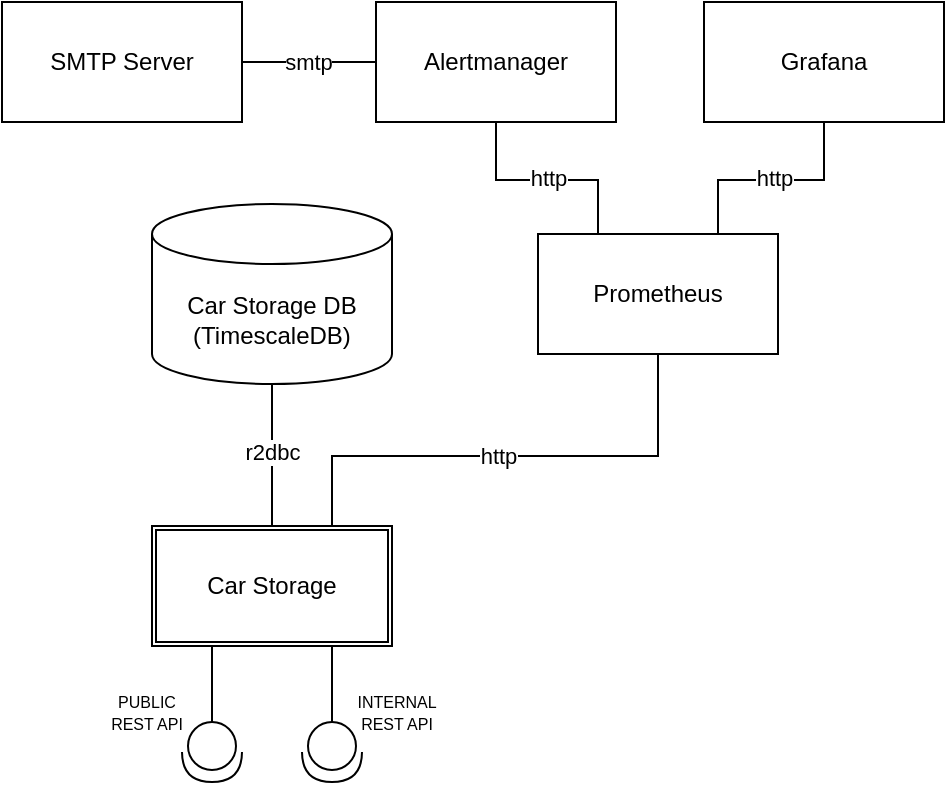 <mxfile version="18.0.8" type="device"><diagram id="q4MyYRtbNlvQKskmFSps" name="Page-1"><mxGraphModel dx="686" dy="459" grid="0" gridSize="10" guides="1" tooltips="1" connect="1" arrows="1" fold="1" page="0" pageScale="1" pageWidth="827" pageHeight="1169" math="0" shadow="0"><root><mxCell id="0"/><mxCell id="1" parent="0"/><mxCell id="O1g8SDWtbVqmOm_J9jOW-2" value="" style="rounded=0;whiteSpace=wrap;html=1;" parent="1" vertex="1"><mxGeometry x="473" y="505" width="120" height="60" as="geometry"/></mxCell><mxCell id="O1g8SDWtbVqmOm_J9jOW-5" value="Car Storage DB&lt;br&gt;(TimescaleDB)" style="shape=cylinder3;whiteSpace=wrap;html=1;boundedLbl=1;backgroundOutline=1;size=15;" parent="1" vertex="1"><mxGeometry x="473" y="344" width="120" height="90" as="geometry"/></mxCell><mxCell id="O1g8SDWtbVqmOm_J9jOW-19" value="r2dbc" style="endArrow=none;html=1;rounded=0;exitX=0.5;exitY=1;exitDx=0;exitDy=0;exitPerimeter=0;entryX=0.5;entryY=0;entryDx=0;entryDy=0;" parent="1" source="O1g8SDWtbVqmOm_J9jOW-5" target="O1g8SDWtbVqmOm_J9jOW-2" edge="1"><mxGeometry x="-0.039" width="50" height="50" relative="1" as="geometry"><mxPoint x="558" y="382" as="sourcePoint"/><mxPoint x="536" y="495" as="targetPoint"/><mxPoint as="offset"/></mxGeometry></mxCell><mxCell id="O1g8SDWtbVqmOm_J9jOW-32" value="" style="shape=providedRequiredInterface;html=1;verticalLabelPosition=bottom;sketch=0;rotation=90;" parent="1" vertex="1"><mxGeometry x="548" y="603" width="30" height="30" as="geometry"/></mxCell><mxCell id="O1g8SDWtbVqmOm_J9jOW-33" value="" style="endArrow=none;html=1;rounded=0;entryX=0.75;entryY=1;entryDx=0;entryDy=0;exitX=0;exitY=0.5;exitDx=0;exitDy=0;exitPerimeter=0;" parent="1" source="O1g8SDWtbVqmOm_J9jOW-32" target="O1g8SDWtbVqmOm_J9jOW-2" edge="1"><mxGeometry width="50" height="50" relative="1" as="geometry"><mxPoint x="273" y="583" as="sourcePoint"/><mxPoint x="323" y="533" as="targetPoint"/></mxGeometry></mxCell><mxCell id="WtUeVT13uy6ywn3MEOam-23" value="Car Storage" style="rounded=0;whiteSpace=wrap;html=1;" parent="1" vertex="1"><mxGeometry x="475" y="507" width="116" height="56" as="geometry"/></mxCell><mxCell id="WtUeVT13uy6ywn3MEOam-31" value="" style="shape=providedRequiredInterface;html=1;verticalLabelPosition=bottom;sketch=0;rotation=90;" parent="1" vertex="1"><mxGeometry x="488" y="603" width="30" height="30" as="geometry"/></mxCell><mxCell id="WtUeVT13uy6ywn3MEOam-32" value="" style="endArrow=none;html=1;rounded=0;entryX=0.25;entryY=1;entryDx=0;entryDy=0;exitX=0;exitY=0.5;exitDx=0;exitDy=0;exitPerimeter=0;" parent="1" source="WtUeVT13uy6ywn3MEOam-31" target="O1g8SDWtbVqmOm_J9jOW-2" edge="1"><mxGeometry width="50" height="50" relative="1" as="geometry"><mxPoint x="503" y="605" as="sourcePoint"/><mxPoint x="508" y="570" as="targetPoint"/></mxGeometry></mxCell><mxCell id="WtUeVT13uy6ywn3MEOam-33" value="&lt;font style=&quot;font-size: 8px&quot;&gt;PUBLIC REST API&lt;/font&gt;" style="text;html=1;strokeColor=none;fillColor=none;align=center;verticalAlign=middle;whiteSpace=wrap;rounded=0;fontSize=9;" parent="1" vertex="1"><mxGeometry x="447" y="588" width="47" height="20" as="geometry"/></mxCell><mxCell id="brAGXUasdmNVouh6nTcf-1" value="&lt;font style=&quot;font-size: 8px&quot;&gt;INTERNAL REST API&lt;/font&gt;" style="text;html=1;strokeColor=none;fillColor=none;align=center;verticalAlign=middle;whiteSpace=wrap;rounded=0;fontSize=9;" parent="1" vertex="1"><mxGeometry x="572" y="588" width="47" height="20" as="geometry"/></mxCell><mxCell id="9nYIMcfkcHs2RgF7viz1-1" value="Prometheus" style="rounded=0;whiteSpace=wrap;html=1;" vertex="1" parent="1"><mxGeometry x="666" y="359" width="120" height="60" as="geometry"/></mxCell><mxCell id="9nYIMcfkcHs2RgF7viz1-2" value="SMTP Server" style="rounded=0;whiteSpace=wrap;html=1;" vertex="1" parent="1"><mxGeometry x="398" y="243" width="120" height="60" as="geometry"/></mxCell><mxCell id="9nYIMcfkcHs2RgF7viz1-3" value="Alertmanager" style="rounded=0;whiteSpace=wrap;html=1;" vertex="1" parent="1"><mxGeometry x="585" y="243" width="120" height="60" as="geometry"/></mxCell><mxCell id="9nYIMcfkcHs2RgF7viz1-4" value="" style="endArrow=none;html=1;rounded=0;entryX=0.5;entryY=1;entryDx=0;entryDy=0;exitX=0.75;exitY=0;exitDx=0;exitDy=0;" edge="1" parent="1" source="O1g8SDWtbVqmOm_J9jOW-2" target="9nYIMcfkcHs2RgF7viz1-1"><mxGeometry width="50" height="50" relative="1" as="geometry"><mxPoint x="344" y="505" as="sourcePoint"/><mxPoint x="303" y="332" as="targetPoint"/><Array as="points"><mxPoint x="563" y="470"/><mxPoint x="726" y="470"/></Array></mxGeometry></mxCell><mxCell id="9nYIMcfkcHs2RgF7viz1-5" value="http" style="edgeLabel;html=1;align=center;verticalAlign=middle;resizable=0;points=[];" vertex="1" connectable="0" parent="9nYIMcfkcHs2RgF7viz1-4"><mxGeometry x="-0.188" y="-1" relative="1" as="geometry"><mxPoint x="17" y="-1" as="offset"/></mxGeometry></mxCell><mxCell id="9nYIMcfkcHs2RgF7viz1-6" value="" style="endArrow=none;html=1;rounded=0;entryX=0.5;entryY=1;entryDx=0;entryDy=0;exitX=0.25;exitY=0;exitDx=0;exitDy=0;" edge="1" parent="1" source="9nYIMcfkcHs2RgF7viz1-1" target="9nYIMcfkcHs2RgF7viz1-3"><mxGeometry width="50" height="50" relative="1" as="geometry"><mxPoint x="700" y="357" as="sourcePoint"/><mxPoint x="376" y="464" as="targetPoint"/><Array as="points"><mxPoint x="696" y="332"/><mxPoint x="645" y="332"/></Array></mxGeometry></mxCell><mxCell id="9nYIMcfkcHs2RgF7viz1-7" value="http" style="edgeLabel;html=1;align=center;verticalAlign=middle;resizable=0;points=[];" vertex="1" connectable="0" parent="9nYIMcfkcHs2RgF7viz1-6"><mxGeometry x="-0.188" y="-1" relative="1" as="geometry"><mxPoint x="-9" as="offset"/></mxGeometry></mxCell><mxCell id="9nYIMcfkcHs2RgF7viz1-8" value="smtp" style="endArrow=none;html=1;rounded=0;exitX=0;exitY=0.5;exitDx=0;exitDy=0;entryX=1;entryY=0.5;entryDx=0;entryDy=0;" edge="1" parent="1" source="9nYIMcfkcHs2RgF7viz1-3" target="9nYIMcfkcHs2RgF7viz1-2"><mxGeometry x="0.021" width="50" height="50" relative="1" as="geometry"><mxPoint x="70" y="224" as="sourcePoint"/><mxPoint x="152.12" y="188.22" as="targetPoint"/><Array as="points"/><mxPoint as="offset"/></mxGeometry></mxCell><mxCell id="9nYIMcfkcHs2RgF7viz1-11" value="Grafana&lt;br&gt;" style="rounded=0;whiteSpace=wrap;html=1;" vertex="1" parent="1"><mxGeometry x="749" y="243" width="120" height="60" as="geometry"/></mxCell><mxCell id="9nYIMcfkcHs2RgF7viz1-12" value="" style="endArrow=none;html=1;rounded=0;entryX=0.5;entryY=1;entryDx=0;entryDy=0;exitX=0.75;exitY=0;exitDx=0;exitDy=0;" edge="1" parent="1" source="9nYIMcfkcHs2RgF7viz1-1" target="9nYIMcfkcHs2RgF7viz1-11"><mxGeometry width="50" height="50" relative="1" as="geometry"><mxPoint x="706" y="369" as="sourcePoint"/><mxPoint x="661" y="313.0" as="targetPoint"/><Array as="points"><mxPoint x="756" y="332"/><mxPoint x="809" y="332"/></Array></mxGeometry></mxCell><mxCell id="9nYIMcfkcHs2RgF7viz1-13" value="http" style="edgeLabel;html=1;align=center;verticalAlign=middle;resizable=0;points=[];" vertex="1" connectable="0" parent="9nYIMcfkcHs2RgF7viz1-12"><mxGeometry x="-0.188" y="-1" relative="1" as="geometry"><mxPoint x="10" y="-2" as="offset"/></mxGeometry></mxCell></root></mxGraphModel></diagram></mxfile>